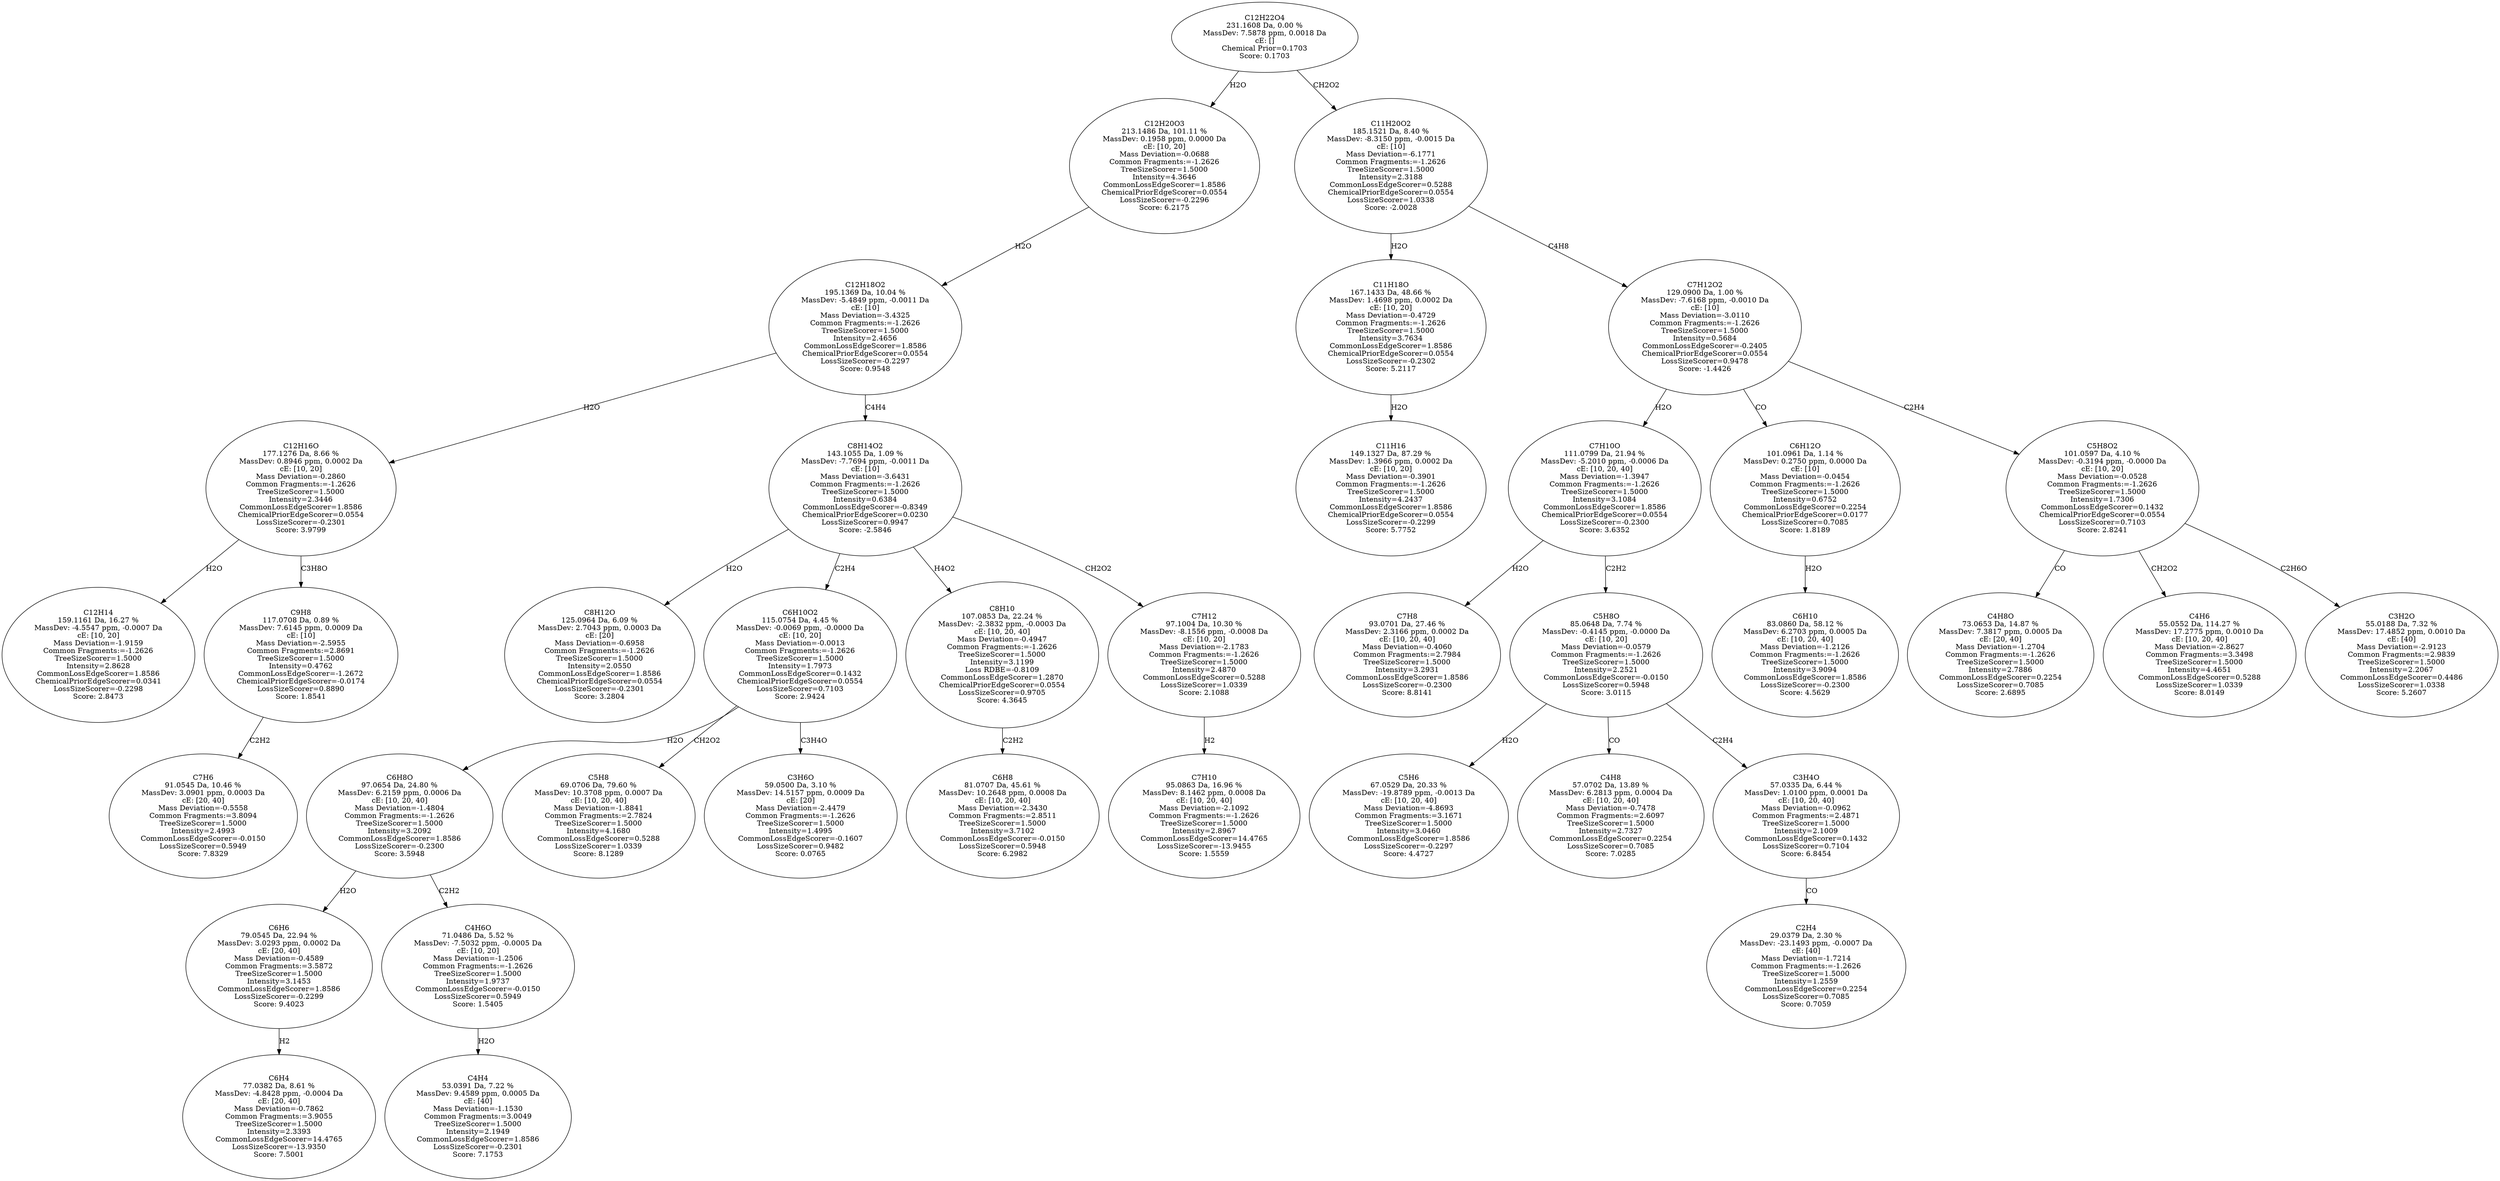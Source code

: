 strict digraph {
v1 [label="C12H14\n159.1161 Da, 16.27 %\nMassDev: -4.5547 ppm, -0.0007 Da\ncE: [10, 20]\nMass Deviation=-1.9159\nCommon Fragments:=-1.2626\nTreeSizeScorer=1.5000\nIntensity=2.8628\nCommonLossEdgeScorer=1.8586\nChemicalPriorEdgeScorer=0.0341\nLossSizeScorer=-0.2298\nScore: 2.8473"];
v2 [label="C7H6\n91.0545 Da, 10.46 %\nMassDev: 3.0901 ppm, 0.0003 Da\ncE: [20, 40]\nMass Deviation=-0.5558\nCommon Fragments:=3.8094\nTreeSizeScorer=1.5000\nIntensity=2.4993\nCommonLossEdgeScorer=-0.0150\nLossSizeScorer=0.5949\nScore: 7.8329"];
v3 [label="C9H8\n117.0708 Da, 0.89 %\nMassDev: 7.6145 ppm, 0.0009 Da\ncE: [10]\nMass Deviation=-2.5955\nCommon Fragments:=2.8691\nTreeSizeScorer=1.5000\nIntensity=0.4762\nCommonLossEdgeScorer=-1.2672\nChemicalPriorEdgeScorer=-0.0174\nLossSizeScorer=0.8890\nScore: 1.8541"];
v4 [label="C12H16O\n177.1276 Da, 8.66 %\nMassDev: 0.8946 ppm, 0.0002 Da\ncE: [10, 20]\nMass Deviation=-0.2860\nCommon Fragments:=-1.2626\nTreeSizeScorer=1.5000\nIntensity=2.3446\nCommonLossEdgeScorer=1.8586\nChemicalPriorEdgeScorer=0.0554\nLossSizeScorer=-0.2301\nScore: 3.9799"];
v5 [label="C8H12O\n125.0964 Da, 6.09 %\nMassDev: 2.7043 ppm, 0.0003 Da\ncE: [20]\nMass Deviation=-0.6958\nCommon Fragments:=-1.2626\nTreeSizeScorer=1.5000\nIntensity=2.0550\nCommonLossEdgeScorer=1.8586\nChemicalPriorEdgeScorer=0.0554\nLossSizeScorer=-0.2301\nScore: 3.2804"];
v6 [label="C6H4\n77.0382 Da, 8.61 %\nMassDev: -4.8428 ppm, -0.0004 Da\ncE: [20, 40]\nMass Deviation=-0.7862\nCommon Fragments:=3.9055\nTreeSizeScorer=1.5000\nIntensity=2.3393\nCommonLossEdgeScorer=14.4765\nLossSizeScorer=-13.9350\nScore: 7.5001"];
v7 [label="C6H6\n79.0545 Da, 22.94 %\nMassDev: 3.0293 ppm, 0.0002 Da\ncE: [20, 40]\nMass Deviation=-0.4589\nCommon Fragments:=3.5872\nTreeSizeScorer=1.5000\nIntensity=3.1453\nCommonLossEdgeScorer=1.8586\nLossSizeScorer=-0.2299\nScore: 9.4023"];
v8 [label="C4H4\n53.0391 Da, 7.22 %\nMassDev: 9.4589 ppm, 0.0005 Da\ncE: [40]\nMass Deviation=-1.1530\nCommon Fragments:=3.0049\nTreeSizeScorer=1.5000\nIntensity=2.1949\nCommonLossEdgeScorer=1.8586\nLossSizeScorer=-0.2301\nScore: 7.1753"];
v9 [label="C4H6O\n71.0486 Da, 5.52 %\nMassDev: -7.5032 ppm, -0.0005 Da\ncE: [10, 20]\nMass Deviation=-1.2506\nCommon Fragments:=-1.2626\nTreeSizeScorer=1.5000\nIntensity=1.9737\nCommonLossEdgeScorer=-0.0150\nLossSizeScorer=0.5949\nScore: 1.5405"];
v10 [label="C6H8O\n97.0654 Da, 24.80 %\nMassDev: 6.2159 ppm, 0.0006 Da\ncE: [10, 20, 40]\nMass Deviation=-1.4804\nCommon Fragments:=-1.2626\nTreeSizeScorer=1.5000\nIntensity=3.2092\nCommonLossEdgeScorer=1.8586\nLossSizeScorer=-0.2300\nScore: 3.5948"];
v11 [label="C5H8\n69.0706 Da, 79.60 %\nMassDev: 10.3708 ppm, 0.0007 Da\ncE: [10, 20, 40]\nMass Deviation=-1.8841\nCommon Fragments:=2.7824\nTreeSizeScorer=1.5000\nIntensity=4.1680\nCommonLossEdgeScorer=0.5288\nLossSizeScorer=1.0339\nScore: 8.1289"];
v12 [label="C3H6O\n59.0500 Da, 3.10 %\nMassDev: 14.5157 ppm, 0.0009 Da\ncE: [20]\nMass Deviation=-2.4479\nCommon Fragments:=-1.2626\nTreeSizeScorer=1.5000\nIntensity=1.4995\nCommonLossEdgeScorer=-0.1607\nLossSizeScorer=0.9482\nScore: 0.0765"];
v13 [label="C6H10O2\n115.0754 Da, 4.45 %\nMassDev: -0.0069 ppm, -0.0000 Da\ncE: [10, 20]\nMass Deviation=-0.0013\nCommon Fragments:=-1.2626\nTreeSizeScorer=1.5000\nIntensity=1.7973\nCommonLossEdgeScorer=0.1432\nChemicalPriorEdgeScorer=0.0554\nLossSizeScorer=0.7103\nScore: 2.9424"];
v14 [label="C6H8\n81.0707 Da, 45.61 %\nMassDev: 10.2648 ppm, 0.0008 Da\ncE: [10, 20, 40]\nMass Deviation=-2.3430\nCommon Fragments:=2.8511\nTreeSizeScorer=1.5000\nIntensity=3.7102\nCommonLossEdgeScorer=-0.0150\nLossSizeScorer=0.5948\nScore: 6.2982"];
v15 [label="C8H10\n107.0853 Da, 22.24 %\nMassDev: -2.3832 ppm, -0.0003 Da\ncE: [10, 20, 40]\nMass Deviation=-0.4947\nCommon Fragments:=-1.2626\nTreeSizeScorer=1.5000\nIntensity=3.1199\nLoss RDBE=-0.8109\nCommonLossEdgeScorer=1.2870\nChemicalPriorEdgeScorer=0.0554\nLossSizeScorer=0.9705\nScore: 4.3645"];
v16 [label="C7H10\n95.0863 Da, 16.96 %\nMassDev: 8.1462 ppm, 0.0008 Da\ncE: [10, 20, 40]\nMass Deviation=-2.1092\nCommon Fragments:=-1.2626\nTreeSizeScorer=1.5000\nIntensity=2.8967\nCommonLossEdgeScorer=14.4765\nLossSizeScorer=-13.9455\nScore: 1.5559"];
v17 [label="C7H12\n97.1004 Da, 10.30 %\nMassDev: -8.1556 ppm, -0.0008 Da\ncE: [10, 20]\nMass Deviation=-2.1783\nCommon Fragments:=-1.2626\nTreeSizeScorer=1.5000\nIntensity=2.4870\nCommonLossEdgeScorer=0.5288\nLossSizeScorer=1.0339\nScore: 2.1088"];
v18 [label="C8H14O2\n143.1055 Da, 1.09 %\nMassDev: -7.7694 ppm, -0.0011 Da\ncE: [10]\nMass Deviation=-3.6431\nCommon Fragments:=-1.2626\nTreeSizeScorer=1.5000\nIntensity=0.6384\nCommonLossEdgeScorer=-0.8349\nChemicalPriorEdgeScorer=0.0230\nLossSizeScorer=0.9947\nScore: -2.5846"];
v19 [label="C12H18O2\n195.1369 Da, 10.04 %\nMassDev: -5.4849 ppm, -0.0011 Da\ncE: [10]\nMass Deviation=-3.4325\nCommon Fragments:=-1.2626\nTreeSizeScorer=1.5000\nIntensity=2.4656\nCommonLossEdgeScorer=1.8586\nChemicalPriorEdgeScorer=0.0554\nLossSizeScorer=-0.2297\nScore: 0.9548"];
v20 [label="C12H20O3\n213.1486 Da, 101.11 %\nMassDev: 0.1958 ppm, 0.0000 Da\ncE: [10, 20]\nMass Deviation=-0.0688\nCommon Fragments:=-1.2626\nTreeSizeScorer=1.5000\nIntensity=4.3646\nCommonLossEdgeScorer=1.8586\nChemicalPriorEdgeScorer=0.0554\nLossSizeScorer=-0.2296\nScore: 6.2175"];
v21 [label="C11H16\n149.1327 Da, 87.29 %\nMassDev: 1.3966 ppm, 0.0002 Da\ncE: [10, 20]\nMass Deviation=-0.3901\nCommon Fragments:=-1.2626\nTreeSizeScorer=1.5000\nIntensity=4.2437\nCommonLossEdgeScorer=1.8586\nChemicalPriorEdgeScorer=0.0554\nLossSizeScorer=-0.2299\nScore: 5.7752"];
v22 [label="C11H18O\n167.1433 Da, 48.66 %\nMassDev: 1.4698 ppm, 0.0002 Da\ncE: [10, 20]\nMass Deviation=-0.4729\nCommon Fragments:=-1.2626\nTreeSizeScorer=1.5000\nIntensity=3.7634\nCommonLossEdgeScorer=1.8586\nChemicalPriorEdgeScorer=0.0554\nLossSizeScorer=-0.2302\nScore: 5.2117"];
v23 [label="C7H8\n93.0701 Da, 27.46 %\nMassDev: 2.3166 ppm, 0.0002 Da\ncE: [10, 20, 40]\nMass Deviation=-0.4060\nCommon Fragments:=2.7984\nTreeSizeScorer=1.5000\nIntensity=3.2931\nCommonLossEdgeScorer=1.8586\nLossSizeScorer=-0.2300\nScore: 8.8141"];
v24 [label="C5H6\n67.0529 Da, 20.33 %\nMassDev: -19.8789 ppm, -0.0013 Da\ncE: [10, 20, 40]\nMass Deviation=-4.8693\nCommon Fragments:=3.1671\nTreeSizeScorer=1.5000\nIntensity=3.0460\nCommonLossEdgeScorer=1.8586\nLossSizeScorer=-0.2297\nScore: 4.4727"];
v25 [label="C4H8\n57.0702 Da, 13.89 %\nMassDev: 6.2813 ppm, 0.0004 Da\ncE: [10, 20, 40]\nMass Deviation=-0.7478\nCommon Fragments:=2.6097\nTreeSizeScorer=1.5000\nIntensity=2.7327\nCommonLossEdgeScorer=0.2254\nLossSizeScorer=0.7085\nScore: 7.0285"];
v26 [label="C2H4\n29.0379 Da, 2.30 %\nMassDev: -23.1493 ppm, -0.0007 Da\ncE: [40]\nMass Deviation=-1.7214\nCommon Fragments:=-1.2626\nTreeSizeScorer=1.5000\nIntensity=1.2559\nCommonLossEdgeScorer=0.2254\nLossSizeScorer=0.7085\nScore: 0.7059"];
v27 [label="C3H4O\n57.0335 Da, 6.44 %\nMassDev: 1.0100 ppm, 0.0001 Da\ncE: [10, 20, 40]\nMass Deviation=-0.0962\nCommon Fragments:=2.4871\nTreeSizeScorer=1.5000\nIntensity=2.1009\nCommonLossEdgeScorer=0.1432\nLossSizeScorer=0.7104\nScore: 6.8454"];
v28 [label="C5H8O\n85.0648 Da, 7.74 %\nMassDev: -0.4145 ppm, -0.0000 Da\ncE: [10, 20]\nMass Deviation=-0.0579\nCommon Fragments:=-1.2626\nTreeSizeScorer=1.5000\nIntensity=2.2521\nCommonLossEdgeScorer=-0.0150\nLossSizeScorer=0.5948\nScore: 3.0115"];
v29 [label="C7H10O\n111.0799 Da, 21.94 %\nMassDev: -5.2010 ppm, -0.0006 Da\ncE: [10, 20, 40]\nMass Deviation=-1.3947\nCommon Fragments:=-1.2626\nTreeSizeScorer=1.5000\nIntensity=3.1084\nCommonLossEdgeScorer=1.8586\nChemicalPriorEdgeScorer=0.0554\nLossSizeScorer=-0.2300\nScore: 3.6352"];
v30 [label="C6H10\n83.0860 Da, 58.12 %\nMassDev: 6.2703 ppm, 0.0005 Da\ncE: [10, 20, 40]\nMass Deviation=-1.2126\nCommon Fragments:=-1.2626\nTreeSizeScorer=1.5000\nIntensity=3.9094\nCommonLossEdgeScorer=1.8586\nLossSizeScorer=-0.2300\nScore: 4.5629"];
v31 [label="C6H12O\n101.0961 Da, 1.14 %\nMassDev: 0.2750 ppm, 0.0000 Da\ncE: [10]\nMass Deviation=-0.0454\nCommon Fragments:=-1.2626\nTreeSizeScorer=1.5000\nIntensity=0.6752\nCommonLossEdgeScorer=0.2254\nChemicalPriorEdgeScorer=0.0177\nLossSizeScorer=0.7085\nScore: 1.8189"];
v32 [label="C4H8O\n73.0653 Da, 14.87 %\nMassDev: 7.3817 ppm, 0.0005 Da\ncE: [20, 40]\nMass Deviation=-1.2704\nCommon Fragments:=-1.2626\nTreeSizeScorer=1.5000\nIntensity=2.7886\nCommonLossEdgeScorer=0.2254\nLossSizeScorer=0.7085\nScore: 2.6895"];
v33 [label="C4H6\n55.0552 Da, 114.27 %\nMassDev: 17.2775 ppm, 0.0010 Da\ncE: [10, 20, 40]\nMass Deviation=-2.8627\nCommon Fragments:=3.3498\nTreeSizeScorer=1.5000\nIntensity=4.4651\nCommonLossEdgeScorer=0.5288\nLossSizeScorer=1.0339\nScore: 8.0149"];
v34 [label="C3H2O\n55.0188 Da, 7.32 %\nMassDev: 17.4852 ppm, 0.0010 Da\ncE: [40]\nMass Deviation=-2.9123\nCommon Fragments:=2.9839\nTreeSizeScorer=1.5000\nIntensity=2.2067\nCommonLossEdgeScorer=0.4486\nLossSizeScorer=1.0338\nScore: 5.2607"];
v35 [label="C5H8O2\n101.0597 Da, 4.10 %\nMassDev: -0.3194 ppm, -0.0000 Da\ncE: [10, 20]\nMass Deviation=-0.0528\nCommon Fragments:=-1.2626\nTreeSizeScorer=1.5000\nIntensity=1.7306\nCommonLossEdgeScorer=0.1432\nChemicalPriorEdgeScorer=0.0554\nLossSizeScorer=0.7103\nScore: 2.8241"];
v36 [label="C7H12O2\n129.0900 Da, 1.00 %\nMassDev: -7.6168 ppm, -0.0010 Da\ncE: [10]\nMass Deviation=-3.0110\nCommon Fragments:=-1.2626\nTreeSizeScorer=1.5000\nIntensity=0.5684\nCommonLossEdgeScorer=-0.2405\nChemicalPriorEdgeScorer=0.0554\nLossSizeScorer=0.9478\nScore: -1.4426"];
v37 [label="C11H20O2\n185.1521 Da, 8.40 %\nMassDev: -8.3150 ppm, -0.0015 Da\ncE: [10]\nMass Deviation=-6.1771\nCommon Fragments:=-1.2626\nTreeSizeScorer=1.5000\nIntensity=2.3188\nCommonLossEdgeScorer=0.5288\nChemicalPriorEdgeScorer=0.0554\nLossSizeScorer=1.0338\nScore: -2.0028"];
v38 [label="C12H22O4\n231.1608 Da, 0.00 %\nMassDev: 7.5878 ppm, 0.0018 Da\ncE: []\nChemical Prior=0.1703\nScore: 0.1703"];
v4 -> v1 [label="H2O"];
v3 -> v2 [label="C2H2"];
v4 -> v3 [label="C3H8O"];
v19 -> v4 [label="H2O"];
v18 -> v5 [label="H2O"];
v7 -> v6 [label="H2"];
v10 -> v7 [label="H2O"];
v9 -> v8 [label="H2O"];
v10 -> v9 [label="C2H2"];
v13 -> v10 [label="H2O"];
v13 -> v11 [label="CH2O2"];
v13 -> v12 [label="C3H4O"];
v18 -> v13 [label="C2H4"];
v15 -> v14 [label="C2H2"];
v18 -> v15 [label="H4O2"];
v17 -> v16 [label="H2"];
v18 -> v17 [label="CH2O2"];
v19 -> v18 [label="C4H4"];
v20 -> v19 [label="H2O"];
v38 -> v20 [label="H2O"];
v22 -> v21 [label="H2O"];
v37 -> v22 [label="H2O"];
v29 -> v23 [label="H2O"];
v28 -> v24 [label="H2O"];
v28 -> v25 [label="CO"];
v27 -> v26 [label="CO"];
v28 -> v27 [label="C2H4"];
v29 -> v28 [label="C2H2"];
v36 -> v29 [label="H2O"];
v31 -> v30 [label="H2O"];
v36 -> v31 [label="CO"];
v35 -> v32 [label="CO"];
v35 -> v33 [label="CH2O2"];
v35 -> v34 [label="C2H6O"];
v36 -> v35 [label="C2H4"];
v37 -> v36 [label="C4H8"];
v38 -> v37 [label="CH2O2"];
}